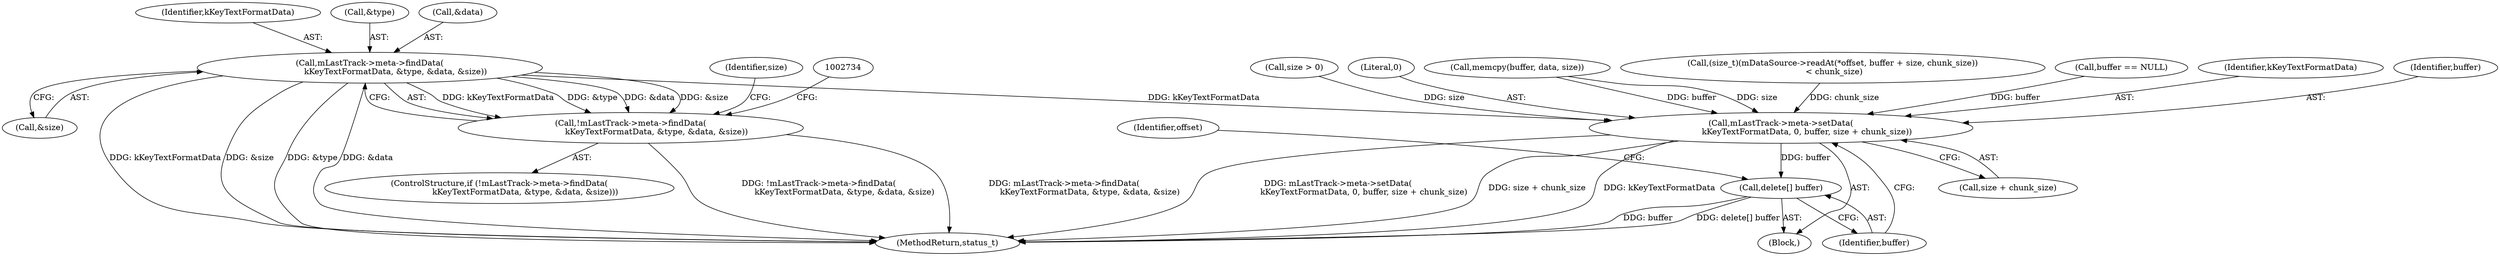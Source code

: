 digraph "0_Android_463a6f807e187828442949d1924e143cf07778c6@pointer" {
"1002721" [label="(Call,mLastTrack->meta->findData(\n                    kKeyTextFormatData, &type, &data, &size))"];
"1002720" [label="(Call,!mLastTrack->meta->findData(\n                    kKeyTextFormatData, &type, &data, &size))"];
"1002780" [label="(Call,mLastTrack->meta->setData(\n                    kKeyTextFormatData, 0, buffer, size + chunk_size))"];
"1002787" [label="(Call,delete[] buffer)"];
"1002727" [label="(Call,&size)"];
"1002748" [label="(Call,size > 0)"];
"1002722" [label="(Identifier,kKeyTextFormatData)"];
"1002782" [label="(Literal,0)"];
"1002721" [label="(Call,mLastTrack->meta->findData(\n                    kKeyTextFormatData, &type, &data, &size))"];
"1002752" [label="(Call,memcpy(buffer, data, size))"];
"1002757" [label="(Call,(size_t)(mDataSource->readAt(*offset, buffer + size, chunk_size))\n < chunk_size)"];
"1002784" [label="(Call,size + chunk_size)"];
"1002788" [label="(Identifier,buffer)"];
"1002723" [label="(Call,&type)"];
"1002791" [label="(Identifier,offset)"];
"1002741" [label="(Call,buffer == NULL)"];
"1002911" [label="(MethodReturn,status_t)"];
"1002781" [label="(Identifier,kKeyTextFormatData)"];
"1002731" [label="(Identifier,size)"];
"1002719" [label="(ControlStructure,if (!mLastTrack->meta->findData(\n                    kKeyTextFormatData, &type, &data, &size)))"];
"1002725" [label="(Call,&data)"];
"1002712" [label="(Block,)"];
"1002780" [label="(Call,mLastTrack->meta->setData(\n                    kKeyTextFormatData, 0, buffer, size + chunk_size))"];
"1002720" [label="(Call,!mLastTrack->meta->findData(\n                    kKeyTextFormatData, &type, &data, &size))"];
"1002787" [label="(Call,delete[] buffer)"];
"1002783" [label="(Identifier,buffer)"];
"1002721" -> "1002720"  [label="AST: "];
"1002721" -> "1002727"  [label="CFG: "];
"1002722" -> "1002721"  [label="AST: "];
"1002723" -> "1002721"  [label="AST: "];
"1002725" -> "1002721"  [label="AST: "];
"1002727" -> "1002721"  [label="AST: "];
"1002720" -> "1002721"  [label="CFG: "];
"1002721" -> "1002911"  [label="DDG: &size"];
"1002721" -> "1002911"  [label="DDG: &type"];
"1002721" -> "1002911"  [label="DDG: &data"];
"1002721" -> "1002911"  [label="DDG: kKeyTextFormatData"];
"1002721" -> "1002720"  [label="DDG: kKeyTextFormatData"];
"1002721" -> "1002720"  [label="DDG: &type"];
"1002721" -> "1002720"  [label="DDG: &data"];
"1002721" -> "1002720"  [label="DDG: &size"];
"1002721" -> "1002780"  [label="DDG: kKeyTextFormatData"];
"1002720" -> "1002719"  [label="AST: "];
"1002731" -> "1002720"  [label="CFG: "];
"1002734" -> "1002720"  [label="CFG: "];
"1002720" -> "1002911"  [label="DDG: !mLastTrack->meta->findData(\n                    kKeyTextFormatData, &type, &data, &size)"];
"1002720" -> "1002911"  [label="DDG: mLastTrack->meta->findData(\n                    kKeyTextFormatData, &type, &data, &size)"];
"1002780" -> "1002712"  [label="AST: "];
"1002780" -> "1002784"  [label="CFG: "];
"1002781" -> "1002780"  [label="AST: "];
"1002782" -> "1002780"  [label="AST: "];
"1002783" -> "1002780"  [label="AST: "];
"1002784" -> "1002780"  [label="AST: "];
"1002788" -> "1002780"  [label="CFG: "];
"1002780" -> "1002911"  [label="DDG: mLastTrack->meta->setData(\n                    kKeyTextFormatData, 0, buffer, size + chunk_size)"];
"1002780" -> "1002911"  [label="DDG: size + chunk_size"];
"1002780" -> "1002911"  [label="DDG: kKeyTextFormatData"];
"1002741" -> "1002780"  [label="DDG: buffer"];
"1002752" -> "1002780"  [label="DDG: buffer"];
"1002752" -> "1002780"  [label="DDG: size"];
"1002748" -> "1002780"  [label="DDG: size"];
"1002757" -> "1002780"  [label="DDG: chunk_size"];
"1002780" -> "1002787"  [label="DDG: buffer"];
"1002787" -> "1002712"  [label="AST: "];
"1002787" -> "1002788"  [label="CFG: "];
"1002788" -> "1002787"  [label="AST: "];
"1002791" -> "1002787"  [label="CFG: "];
"1002787" -> "1002911"  [label="DDG: buffer"];
"1002787" -> "1002911"  [label="DDG: delete[] buffer"];
}
